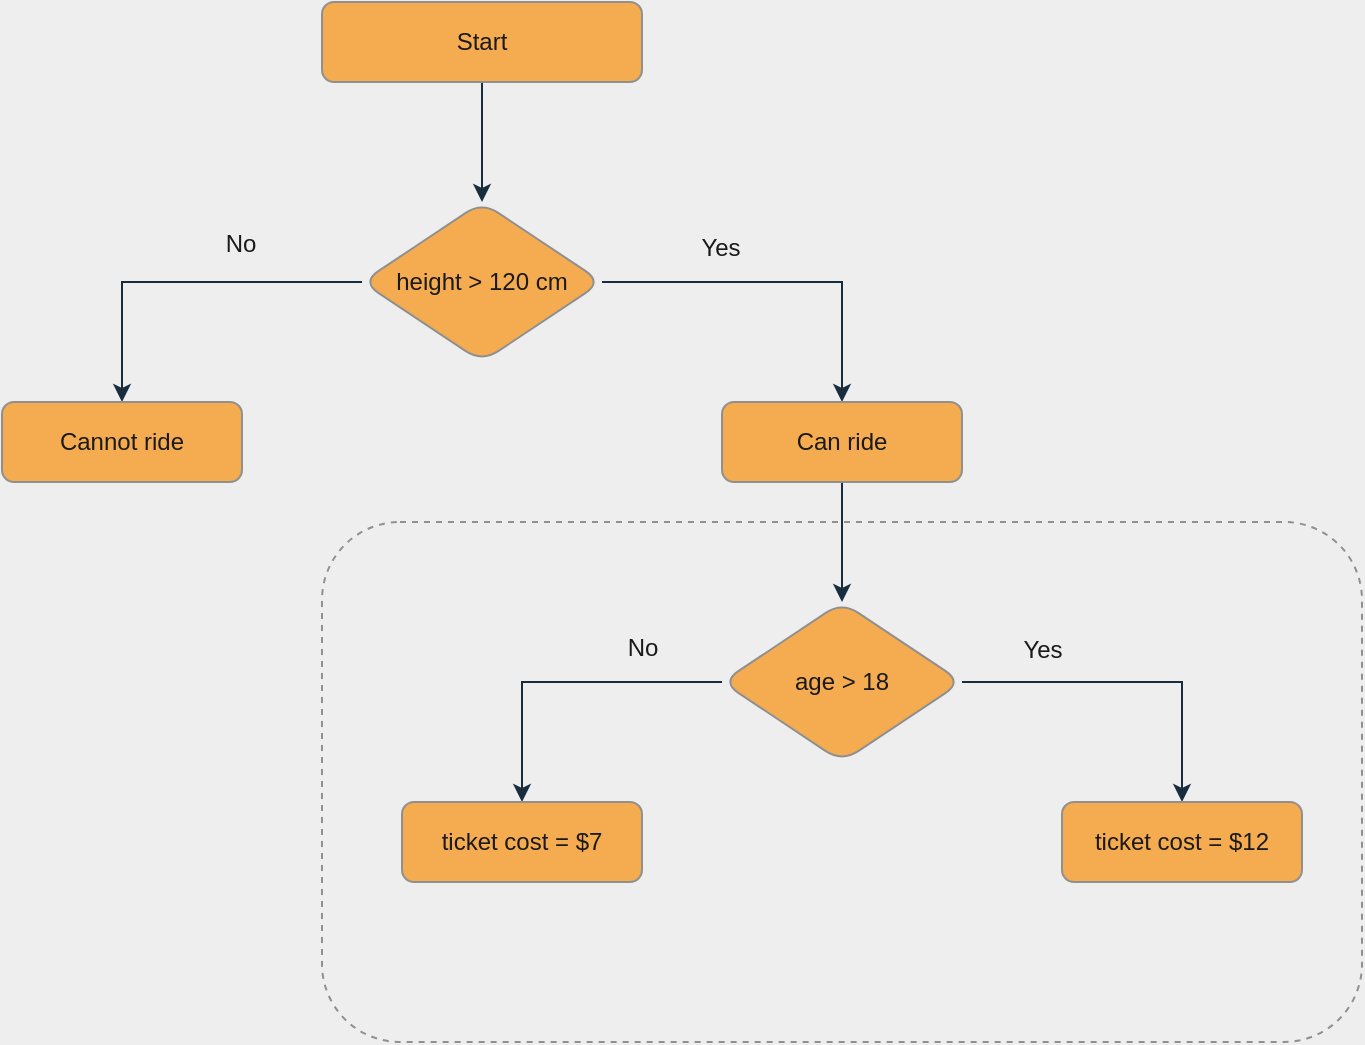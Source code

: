 <mxfile version="20.6.2" type="device"><diagram id="dXY64kvR28ZvuzQmYKx1" name="Page-1"><mxGraphModel dx="1179" dy="695" grid="1" gridSize="10" guides="1" tooltips="1" connect="1" arrows="1" fold="1" page="1" pageScale="1" pageWidth="850" pageHeight="1100" background="#EEEEEE" math="0" shadow="0"><root><mxCell id="0"/><mxCell id="1" parent="0"/><mxCell id="9rKU4UD40FlPrP_QNI6R-3" value="" style="edgeStyle=orthogonalEdgeStyle;rounded=0;orthogonalLoop=1;jettySize=auto;html=1;labelBackgroundColor=#EEEEEE;strokeColor=#182E3E;fontColor=#1A1A1A;" edge="1" parent="1" source="9rKU4UD40FlPrP_QNI6R-1" target="9rKU4UD40FlPrP_QNI6R-2"><mxGeometry relative="1" as="geometry"/></mxCell><mxCell id="9rKU4UD40FlPrP_QNI6R-1" value="Start" style="rounded=1;whiteSpace=wrap;html=1;fillColor=#F5AB50;strokeColor=#909090;fontColor=#1A1A1A;" vertex="1" parent="1"><mxGeometry x="240" y="80" width="160" height="40" as="geometry"/></mxCell><mxCell id="9rKU4UD40FlPrP_QNI6R-5" value="" style="edgeStyle=orthogonalEdgeStyle;rounded=0;orthogonalLoop=1;jettySize=auto;html=1;labelBackgroundColor=#EEEEEE;strokeColor=#182E3E;fontColor=#1A1A1A;" edge="1" parent="1" source="9rKU4UD40FlPrP_QNI6R-2" target="9rKU4UD40FlPrP_QNI6R-4"><mxGeometry relative="1" as="geometry"/></mxCell><mxCell id="9rKU4UD40FlPrP_QNI6R-7" value="" style="edgeStyle=orthogonalEdgeStyle;rounded=0;orthogonalLoop=1;jettySize=auto;html=1;labelBackgroundColor=#EEEEEE;strokeColor=#182E3E;fontColor=#1A1A1A;" edge="1" parent="1" source="9rKU4UD40FlPrP_QNI6R-2" target="9rKU4UD40FlPrP_QNI6R-6"><mxGeometry relative="1" as="geometry"/></mxCell><mxCell id="9rKU4UD40FlPrP_QNI6R-2" value="height &amp;gt; 120 cm" style="rhombus;whiteSpace=wrap;html=1;rounded=1;fillColor=#F5AB50;strokeColor=#909090;fontColor=#1A1A1A;" vertex="1" parent="1"><mxGeometry x="260" y="180" width="120" height="80" as="geometry"/></mxCell><mxCell id="9rKU4UD40FlPrP_QNI6R-4" value="Cannot ride" style="whiteSpace=wrap;html=1;rounded=1;fillColor=#F5AB50;strokeColor=#909090;fontColor=#1A1A1A;" vertex="1" parent="1"><mxGeometry x="80" y="280" width="120" height="40" as="geometry"/></mxCell><mxCell id="9rKU4UD40FlPrP_QNI6R-9" value="" style="edgeStyle=orthogonalEdgeStyle;rounded=0;orthogonalLoop=1;jettySize=auto;html=1;labelBackgroundColor=#EEEEEE;strokeColor=#182E3E;fontColor=#1A1A1A;" edge="1" parent="1" source="9rKU4UD40FlPrP_QNI6R-6" target="9rKU4UD40FlPrP_QNI6R-8"><mxGeometry relative="1" as="geometry"/></mxCell><mxCell id="9rKU4UD40FlPrP_QNI6R-6" value="Can ride" style="whiteSpace=wrap;html=1;rounded=1;fillColor=#F5AB50;strokeColor=#909090;fontColor=#1A1A1A;" vertex="1" parent="1"><mxGeometry x="440" y="280" width="120" height="40" as="geometry"/></mxCell><mxCell id="9rKU4UD40FlPrP_QNI6R-11" value="" style="edgeStyle=orthogonalEdgeStyle;rounded=0;orthogonalLoop=1;jettySize=auto;html=1;labelBackgroundColor=#EEEEEE;strokeColor=#182E3E;fontColor=#1A1A1A;" edge="1" parent="1" source="9rKU4UD40FlPrP_QNI6R-8" target="9rKU4UD40FlPrP_QNI6R-10"><mxGeometry relative="1" as="geometry"/></mxCell><mxCell id="9rKU4UD40FlPrP_QNI6R-13" value="" style="edgeStyle=orthogonalEdgeStyle;rounded=0;orthogonalLoop=1;jettySize=auto;html=1;labelBackgroundColor=#EEEEEE;strokeColor=#182E3E;fontColor=#1A1A1A;" edge="1" parent="1" source="9rKU4UD40FlPrP_QNI6R-8" target="9rKU4UD40FlPrP_QNI6R-12"><mxGeometry relative="1" as="geometry"/></mxCell><mxCell id="9rKU4UD40FlPrP_QNI6R-8" value="age &amp;gt; 18" style="rhombus;whiteSpace=wrap;html=1;rounded=1;fillColor=#F5AB50;strokeColor=#909090;fontColor=#1A1A1A;" vertex="1" parent="1"><mxGeometry x="440" y="380" width="120" height="80" as="geometry"/></mxCell><mxCell id="9rKU4UD40FlPrP_QNI6R-10" value="ticket cost = $7" style="whiteSpace=wrap;html=1;rounded=1;fillColor=#F5AB50;strokeColor=#909090;fontColor=#1A1A1A;" vertex="1" parent="1"><mxGeometry x="280" y="480" width="120" height="40" as="geometry"/></mxCell><mxCell id="9rKU4UD40FlPrP_QNI6R-12" value="ticket cost = $12" style="whiteSpace=wrap;html=1;rounded=1;fillColor=#F5AB50;strokeColor=#909090;fontColor=#1A1A1A;" vertex="1" parent="1"><mxGeometry x="610" y="480" width="120" height="40" as="geometry"/></mxCell><mxCell id="9rKU4UD40FlPrP_QNI6R-14" value="No" style="text;html=1;align=center;verticalAlign=middle;resizable=0;points=[];autosize=1;strokeColor=none;fillColor=none;fontColor=#1A1A1A;" vertex="1" parent="1"><mxGeometry x="179" y="186" width="40" height="30" as="geometry"/></mxCell><mxCell id="9rKU4UD40FlPrP_QNI6R-16" value="Yes" style="text;html=1;align=center;verticalAlign=middle;resizable=0;points=[];autosize=1;strokeColor=none;fillColor=none;fontColor=#1A1A1A;" vertex="1" parent="1"><mxGeometry x="419" y="188" width="40" height="30" as="geometry"/></mxCell><mxCell id="9rKU4UD40FlPrP_QNI6R-17" value="No" style="text;html=1;align=center;verticalAlign=middle;resizable=0;points=[];autosize=1;strokeColor=none;fillColor=none;fontColor=#1A1A1A;" vertex="1" parent="1"><mxGeometry x="380" y="388" width="40" height="30" as="geometry"/></mxCell><mxCell id="9rKU4UD40FlPrP_QNI6R-18" value="Yes" style="text;html=1;align=center;verticalAlign=middle;resizable=0;points=[];autosize=1;strokeColor=none;fillColor=none;fontColor=#1A1A1A;" vertex="1" parent="1"><mxGeometry x="580" y="389" width="40" height="30" as="geometry"/></mxCell><mxCell id="9rKU4UD40FlPrP_QNI6R-19" value="" style="rounded=1;whiteSpace=wrap;html=1;strokeColor=#909090;fontColor=#1A1A1A;fillColor=none;dashed=1;" vertex="1" parent="1"><mxGeometry x="240" y="340" width="520" height="260" as="geometry"/></mxCell></root></mxGraphModel></diagram></mxfile>